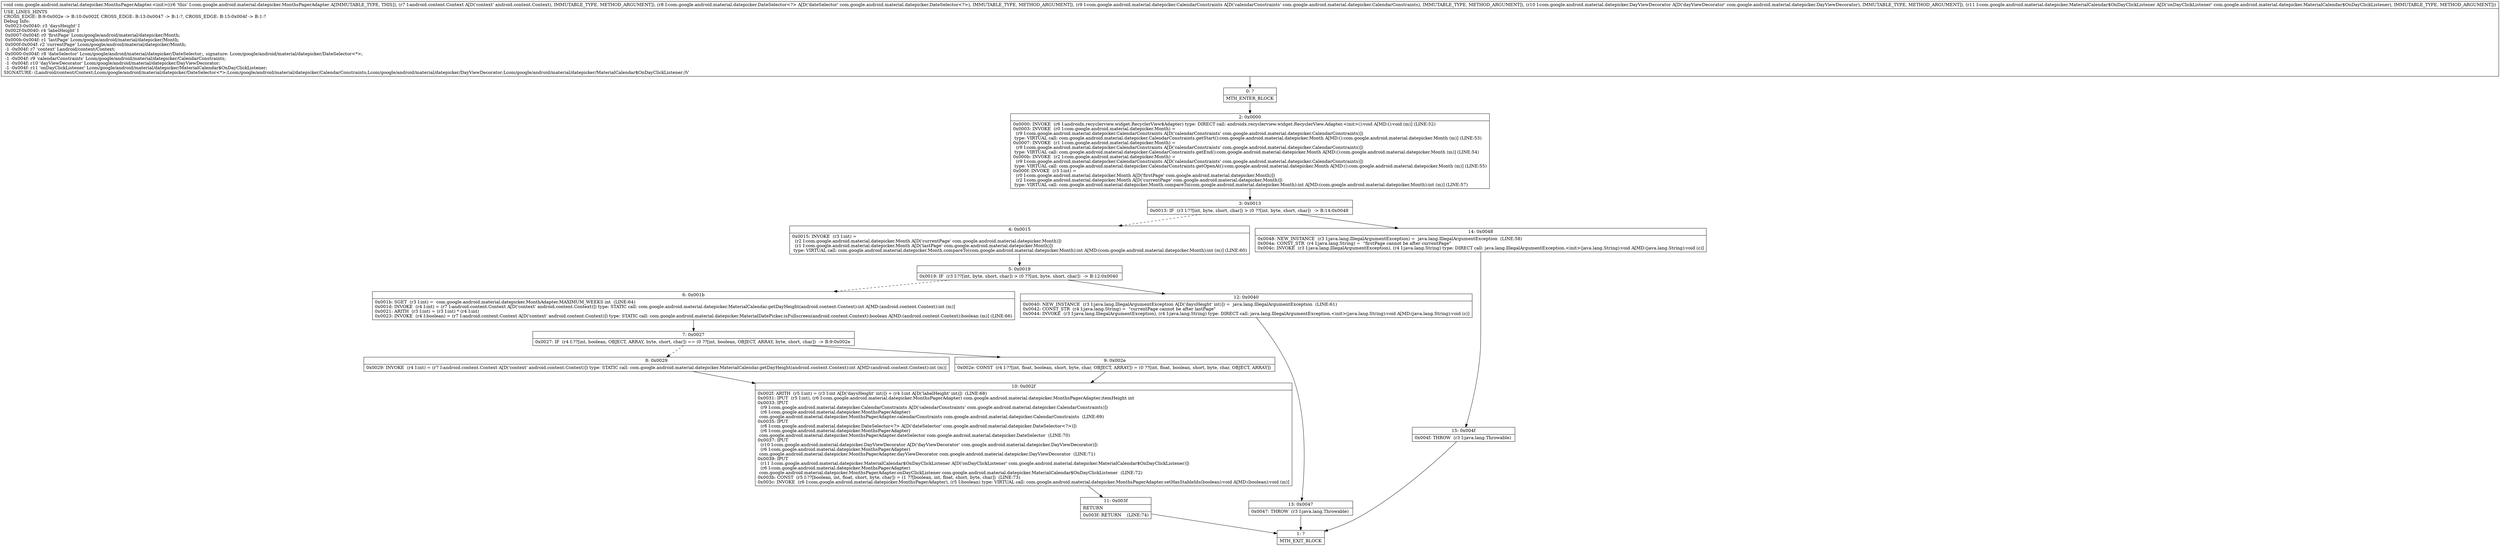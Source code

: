 digraph "CFG forcom.google.android.material.datepicker.MonthsPagerAdapter.\<init\>(Landroid\/content\/Context;Lcom\/google\/android\/material\/datepicker\/DateSelector;Lcom\/google\/android\/material\/datepicker\/CalendarConstraints;Lcom\/google\/android\/material\/datepicker\/DayViewDecorator;Lcom\/google\/android\/material\/datepicker\/MaterialCalendar$OnDayClickListener;)V" {
Node_0 [shape=record,label="{0\:\ ?|MTH_ENTER_BLOCK\l}"];
Node_2 [shape=record,label="{2\:\ 0x0000|0x0000: INVOKE  (r6 I:androidx.recyclerview.widget.RecyclerView$Adapter) type: DIRECT call: androidx.recyclerview.widget.RecyclerView.Adapter.\<init\>():void A[MD:():void (m)] (LINE:52)\l0x0003: INVOKE  (r0 I:com.google.android.material.datepicker.Month) = \l  (r9 I:com.google.android.material.datepicker.CalendarConstraints A[D('calendarConstraints' com.google.android.material.datepicker.CalendarConstraints)])\l type: VIRTUAL call: com.google.android.material.datepicker.CalendarConstraints.getStart():com.google.android.material.datepicker.Month A[MD:():com.google.android.material.datepicker.Month (m)] (LINE:53)\l0x0007: INVOKE  (r1 I:com.google.android.material.datepicker.Month) = \l  (r9 I:com.google.android.material.datepicker.CalendarConstraints A[D('calendarConstraints' com.google.android.material.datepicker.CalendarConstraints)])\l type: VIRTUAL call: com.google.android.material.datepicker.CalendarConstraints.getEnd():com.google.android.material.datepicker.Month A[MD:():com.google.android.material.datepicker.Month (m)] (LINE:54)\l0x000b: INVOKE  (r2 I:com.google.android.material.datepicker.Month) = \l  (r9 I:com.google.android.material.datepicker.CalendarConstraints A[D('calendarConstraints' com.google.android.material.datepicker.CalendarConstraints)])\l type: VIRTUAL call: com.google.android.material.datepicker.CalendarConstraints.getOpenAt():com.google.android.material.datepicker.Month A[MD:():com.google.android.material.datepicker.Month (m)] (LINE:55)\l0x000f: INVOKE  (r3 I:int) = \l  (r0 I:com.google.android.material.datepicker.Month A[D('firstPage' com.google.android.material.datepicker.Month)])\l  (r2 I:com.google.android.material.datepicker.Month A[D('currentPage' com.google.android.material.datepicker.Month)])\l type: VIRTUAL call: com.google.android.material.datepicker.Month.compareTo(com.google.android.material.datepicker.Month):int A[MD:(com.google.android.material.datepicker.Month):int (m)] (LINE:57)\l}"];
Node_3 [shape=record,label="{3\:\ 0x0013|0x0013: IF  (r3 I:??[int, byte, short, char]) \> (0 ??[int, byte, short, char])  \-\> B:14:0x0048 \l}"];
Node_4 [shape=record,label="{4\:\ 0x0015|0x0015: INVOKE  (r3 I:int) = \l  (r2 I:com.google.android.material.datepicker.Month A[D('currentPage' com.google.android.material.datepicker.Month)])\l  (r1 I:com.google.android.material.datepicker.Month A[D('lastPage' com.google.android.material.datepicker.Month)])\l type: VIRTUAL call: com.google.android.material.datepicker.Month.compareTo(com.google.android.material.datepicker.Month):int A[MD:(com.google.android.material.datepicker.Month):int (m)] (LINE:60)\l}"];
Node_5 [shape=record,label="{5\:\ 0x0019|0x0019: IF  (r3 I:??[int, byte, short, char]) \> (0 ??[int, byte, short, char])  \-\> B:12:0x0040 \l}"];
Node_6 [shape=record,label="{6\:\ 0x001b|0x001b: SGET  (r3 I:int) =  com.google.android.material.datepicker.MonthAdapter.MAXIMUM_WEEKS int  (LINE:64)\l0x001d: INVOKE  (r4 I:int) = (r7 I:android.content.Context A[D('context' android.content.Context)]) type: STATIC call: com.google.android.material.datepicker.MaterialCalendar.getDayHeight(android.content.Context):int A[MD:(android.content.Context):int (m)]\l0x0021: ARITH  (r3 I:int) = (r3 I:int) * (r4 I:int) \l0x0023: INVOKE  (r4 I:boolean) = (r7 I:android.content.Context A[D('context' android.content.Context)]) type: STATIC call: com.google.android.material.datepicker.MaterialDatePicker.isFullscreen(android.content.Context):boolean A[MD:(android.content.Context):boolean (m)] (LINE:66)\l}"];
Node_7 [shape=record,label="{7\:\ 0x0027|0x0027: IF  (r4 I:??[int, boolean, OBJECT, ARRAY, byte, short, char]) == (0 ??[int, boolean, OBJECT, ARRAY, byte, short, char])  \-\> B:9:0x002e \l}"];
Node_8 [shape=record,label="{8\:\ 0x0029|0x0029: INVOKE  (r4 I:int) = (r7 I:android.content.Context A[D('context' android.content.Context)]) type: STATIC call: com.google.android.material.datepicker.MaterialCalendar.getDayHeight(android.content.Context):int A[MD:(android.content.Context):int (m)]\l}"];
Node_10 [shape=record,label="{10\:\ 0x002f|0x002f: ARITH  (r5 I:int) = (r3 I:int A[D('daysHeight' int)]) + (r4 I:int A[D('labelHeight' int)])  (LINE:68)\l0x0031: IPUT  (r5 I:int), (r6 I:com.google.android.material.datepicker.MonthsPagerAdapter) com.google.android.material.datepicker.MonthsPagerAdapter.itemHeight int \l0x0033: IPUT  \l  (r9 I:com.google.android.material.datepicker.CalendarConstraints A[D('calendarConstraints' com.google.android.material.datepicker.CalendarConstraints)])\l  (r6 I:com.google.android.material.datepicker.MonthsPagerAdapter)\l com.google.android.material.datepicker.MonthsPagerAdapter.calendarConstraints com.google.android.material.datepicker.CalendarConstraints  (LINE:69)\l0x0035: IPUT  \l  (r8 I:com.google.android.material.datepicker.DateSelector\<?\> A[D('dateSelector' com.google.android.material.datepicker.DateSelector\<?\>)])\l  (r6 I:com.google.android.material.datepicker.MonthsPagerAdapter)\l com.google.android.material.datepicker.MonthsPagerAdapter.dateSelector com.google.android.material.datepicker.DateSelector  (LINE:70)\l0x0037: IPUT  \l  (r10 I:com.google.android.material.datepicker.DayViewDecorator A[D('dayViewDecorator' com.google.android.material.datepicker.DayViewDecorator)])\l  (r6 I:com.google.android.material.datepicker.MonthsPagerAdapter)\l com.google.android.material.datepicker.MonthsPagerAdapter.dayViewDecorator com.google.android.material.datepicker.DayViewDecorator  (LINE:71)\l0x0039: IPUT  \l  (r11 I:com.google.android.material.datepicker.MaterialCalendar$OnDayClickListener A[D('onDayClickListener' com.google.android.material.datepicker.MaterialCalendar$OnDayClickListener)])\l  (r6 I:com.google.android.material.datepicker.MonthsPagerAdapter)\l com.google.android.material.datepicker.MonthsPagerAdapter.onDayClickListener com.google.android.material.datepicker.MaterialCalendar$OnDayClickListener  (LINE:72)\l0x003b: CONST  (r5 I:??[boolean, int, float, short, byte, char]) = (1 ??[boolean, int, float, short, byte, char])  (LINE:73)\l0x003c: INVOKE  (r6 I:com.google.android.material.datepicker.MonthsPagerAdapter), (r5 I:boolean) type: VIRTUAL call: com.google.android.material.datepicker.MonthsPagerAdapter.setHasStableIds(boolean):void A[MD:(boolean):void (m)]\l}"];
Node_11 [shape=record,label="{11\:\ 0x003f|RETURN\l|0x003f: RETURN    (LINE:74)\l}"];
Node_1 [shape=record,label="{1\:\ ?|MTH_EXIT_BLOCK\l}"];
Node_9 [shape=record,label="{9\:\ 0x002e|0x002e: CONST  (r4 I:??[int, float, boolean, short, byte, char, OBJECT, ARRAY]) = (0 ??[int, float, boolean, short, byte, char, OBJECT, ARRAY]) \l}"];
Node_12 [shape=record,label="{12\:\ 0x0040|0x0040: NEW_INSTANCE  (r3 I:java.lang.IllegalArgumentException A[D('daysHeight' int)]) =  java.lang.IllegalArgumentException  (LINE:61)\l0x0042: CONST_STR  (r4 I:java.lang.String) =  \"currentPage cannot be after lastPage\" \l0x0044: INVOKE  (r3 I:java.lang.IllegalArgumentException), (r4 I:java.lang.String) type: DIRECT call: java.lang.IllegalArgumentException.\<init\>(java.lang.String):void A[MD:(java.lang.String):void (c)]\l}"];
Node_13 [shape=record,label="{13\:\ 0x0047|0x0047: THROW  (r3 I:java.lang.Throwable) \l}"];
Node_14 [shape=record,label="{14\:\ 0x0048|0x0048: NEW_INSTANCE  (r3 I:java.lang.IllegalArgumentException) =  java.lang.IllegalArgumentException  (LINE:58)\l0x004a: CONST_STR  (r4 I:java.lang.String) =  \"firstPage cannot be after currentPage\" \l0x004c: INVOKE  (r3 I:java.lang.IllegalArgumentException), (r4 I:java.lang.String) type: DIRECT call: java.lang.IllegalArgumentException.\<init\>(java.lang.String):void A[MD:(java.lang.String):void (c)]\l}"];
Node_15 [shape=record,label="{15\:\ 0x004f|0x004f: THROW  (r3 I:java.lang.Throwable) \l}"];
MethodNode[shape=record,label="{void com.google.android.material.datepicker.MonthsPagerAdapter.\<init\>((r6 'this' I:com.google.android.material.datepicker.MonthsPagerAdapter A[IMMUTABLE_TYPE, THIS]), (r7 I:android.content.Context A[D('context' android.content.Context), IMMUTABLE_TYPE, METHOD_ARGUMENT]), (r8 I:com.google.android.material.datepicker.DateSelector\<?\> A[D('dateSelector' com.google.android.material.datepicker.DateSelector\<?\>), IMMUTABLE_TYPE, METHOD_ARGUMENT]), (r9 I:com.google.android.material.datepicker.CalendarConstraints A[D('calendarConstraints' com.google.android.material.datepicker.CalendarConstraints), IMMUTABLE_TYPE, METHOD_ARGUMENT]), (r10 I:com.google.android.material.datepicker.DayViewDecorator A[D('dayViewDecorator' com.google.android.material.datepicker.DayViewDecorator), IMMUTABLE_TYPE, METHOD_ARGUMENT]), (r11 I:com.google.android.material.datepicker.MaterialCalendar$OnDayClickListener A[D('onDayClickListener' com.google.android.material.datepicker.MaterialCalendar$OnDayClickListener), IMMUTABLE_TYPE, METHOD_ARGUMENT]))  | USE_LINES_HINTS\lCROSS_EDGE: B:9:0x002e \-\> B:10:0x002f, CROSS_EDGE: B:13:0x0047 \-\> B:1:?, CROSS_EDGE: B:15:0x004f \-\> B:1:?\lDebug Info:\l  0x0023\-0x0040: r3 'daysHeight' I\l  0x002f\-0x0040: r4 'labelHeight' I\l  0x0007\-0x004f: r0 'firstPage' Lcom\/google\/android\/material\/datepicker\/Month;\l  0x000b\-0x004f: r1 'lastPage' Lcom\/google\/android\/material\/datepicker\/Month;\l  0x000f\-0x004f: r2 'currentPage' Lcom\/google\/android\/material\/datepicker\/Month;\l  \-1 \-0x004f: r7 'context' Landroid\/content\/Context;\l  0x0000\-0x004f: r8 'dateSelector' Lcom\/google\/android\/material\/datepicker\/DateSelector;, signature: Lcom\/google\/android\/material\/datepicker\/DateSelector\<*\>;\l  \-1 \-0x004f: r9 'calendarConstraints' Lcom\/google\/android\/material\/datepicker\/CalendarConstraints;\l  \-1 \-0x004f: r10 'dayViewDecorator' Lcom\/google\/android\/material\/datepicker\/DayViewDecorator;\l  \-1 \-0x004f: r11 'onDayClickListener' Lcom\/google\/android\/material\/datepicker\/MaterialCalendar$OnDayClickListener;\lSIGNATURE: (Landroid\/content\/Context;Lcom\/google\/android\/material\/datepicker\/DateSelector\<*\>;Lcom\/google\/android\/material\/datepicker\/CalendarConstraints;Lcom\/google\/android\/material\/datepicker\/DayViewDecorator;Lcom\/google\/android\/material\/datepicker\/MaterialCalendar$OnDayClickListener;)V\l}"];
MethodNode -> Node_0;Node_0 -> Node_2;
Node_2 -> Node_3;
Node_3 -> Node_4[style=dashed];
Node_3 -> Node_14;
Node_4 -> Node_5;
Node_5 -> Node_6[style=dashed];
Node_5 -> Node_12;
Node_6 -> Node_7;
Node_7 -> Node_8[style=dashed];
Node_7 -> Node_9;
Node_8 -> Node_10;
Node_10 -> Node_11;
Node_11 -> Node_1;
Node_9 -> Node_10;
Node_12 -> Node_13;
Node_13 -> Node_1;
Node_14 -> Node_15;
Node_15 -> Node_1;
}


